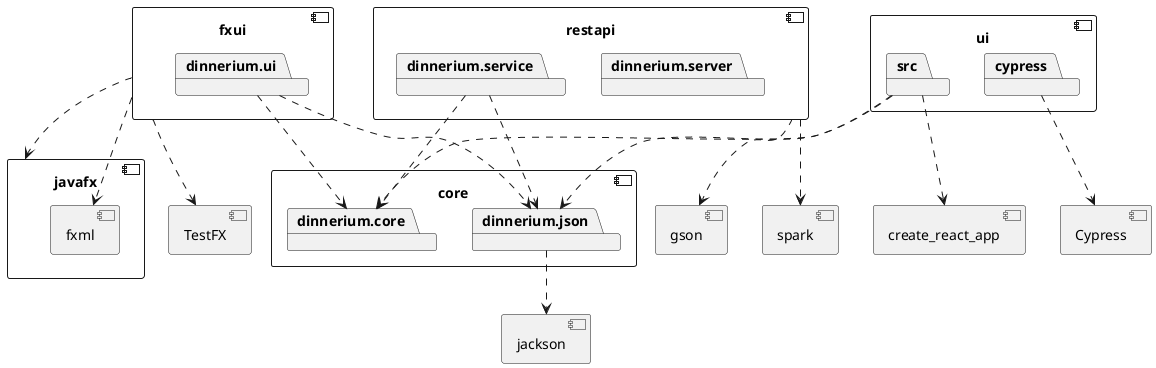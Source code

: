 @startuml

component core {
	package dinnerium.core
	package dinnerium.json
}

component jackson {
}

component TestFX {
}

dinnerium.json ..> jackson

component fxui {
	package dinnerium.ui
}

dinnerium.ui ..> dinnerium.core
dinnerium.ui ..> dinnerium.json
fxui ..> TestFX

component javafx {
	component fxml {
	}
}

fxui ..> javafx
fxui ..> fxml

component restapi {
	package dinnerium.server
	package dinnerium.service
}

component spark {
}

component gson {
}

restapi ..> spark
restapi ..> gson

component ui {
	package src
	package cypress
}

component create_react_app {
}

component Cypress {
}

src ..> create_react_app
cypress ..> Cypress
src ..> dinnerium.json
src ..> dinnerium.core


dinnerium.service ..> dinnerium.core
dinnerium.service ..> dinnerium.json


@enduml
